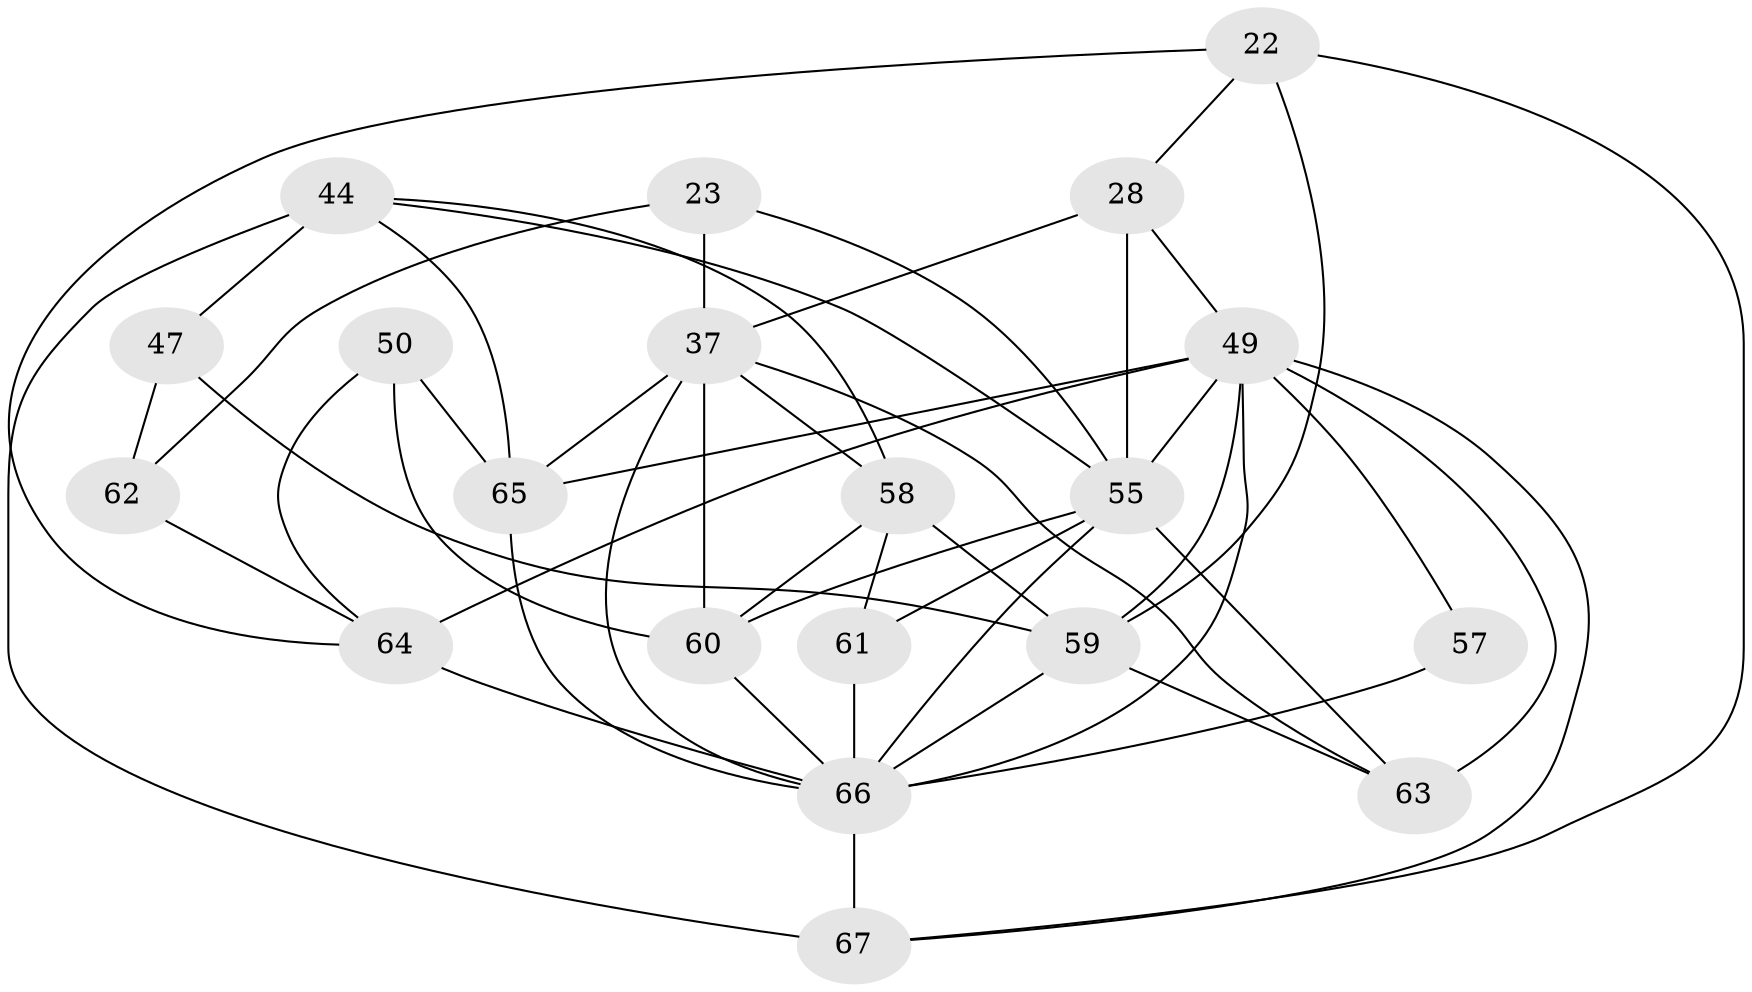 // original degree distribution, {6: 0.08955223880597014, 5: 0.26865671641791045, 3: 0.3582089552238806, 4: 0.23880597014925373, 2: 0.04477611940298507}
// Generated by graph-tools (version 1.1) at 2025/52/03/04/25 21:52:52]
// undirected, 20 vertices, 49 edges
graph export_dot {
graph [start="1"]
  node [color=gray90,style=filled];
  22 [super="+20"];
  23;
  28;
  37 [super="+18+3"];
  44 [super="+17+25"];
  47;
  49 [super="+19+27+48"];
  50;
  55 [super="+1+40"];
  57 [super="+46"];
  58 [super="+39"];
  59 [super="+56+31"];
  60 [super="+42"];
  61 [super="+13"];
  62;
  63;
  64 [super="+12"];
  65 [super="+26"];
  66 [super="+4+14+29+52+36+54"];
  67 [super="+34"];
  22 -- 67;
  22 -- 64;
  22 -- 28;
  22 -- 59;
  23 -- 37 [weight=2];
  23 -- 55 [weight=2];
  23 -- 62;
  28 -- 55 [weight=2];
  28 -- 49;
  28 -- 37;
  37 -- 58;
  37 -- 65;
  37 -- 66 [weight=2];
  37 -- 60 [weight=2];
  37 -- 63;
  44 -- 55;
  44 -- 47;
  44 -- 67 [weight=2];
  44 -- 65;
  44 -- 58;
  47 -- 59 [weight=2];
  47 -- 62;
  49 -- 63 [weight=3];
  49 -- 57 [weight=3];
  49 -- 59 [weight=4];
  49 -- 65 [weight=2];
  49 -- 64 [weight=3];
  49 -- 67;
  49 -- 55;
  49 -- 66;
  50 -- 60;
  50 -- 64;
  50 -- 65;
  55 -- 63;
  55 -- 61 [weight=2];
  55 -- 66;
  55 -- 60;
  57 -- 66 [weight=4];
  58 -- 59;
  58 -- 61;
  58 -- 60;
  59 -- 63;
  59 -- 66 [weight=6];
  60 -- 66 [weight=4];
  61 -- 66 [weight=6];
  62 -- 64;
  64 -- 66;
  65 -- 66;
  66 -- 67 [weight=2];
}
